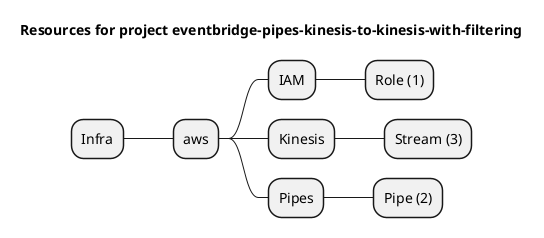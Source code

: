 @startmindmap
title Resources for project eventbridge-pipes-kinesis-to-kinesis-with-filtering
skinparam monochrome true
+ Infra
++ aws
+++ IAM
++++ Role (1)
+++ Kinesis
++++ Stream (3)
+++ Pipes
++++ Pipe (2)
@endmindmap